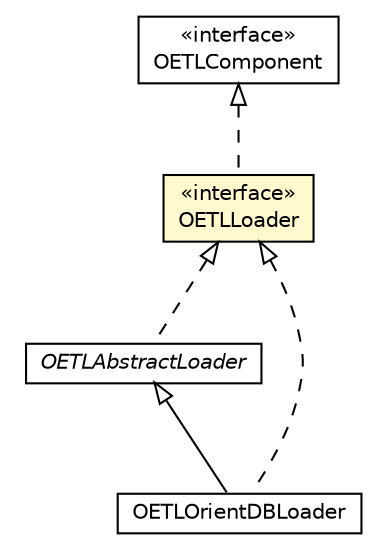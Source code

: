 #!/usr/local/bin/dot
#
# Class diagram 
# Generated by UMLGraph version R5_6-24-gf6e263 (http://www.umlgraph.org/)
#

digraph G {
	edge [fontname="Helvetica",fontsize=10,labelfontname="Helvetica",labelfontsize=10];
	node [fontname="Helvetica",fontsize=10,shape=plaintext];
	nodesep=0.25;
	ranksep=0.5;
	// com.orientechnologies.orient.etl.OETLComponent
	c3122836 [label=<<table title="com.orientechnologies.orient.etl.OETLComponent" border="0" cellborder="1" cellspacing="0" cellpadding="2" port="p" href="../OETLComponent.html">
		<tr><td><table border="0" cellspacing="0" cellpadding="1">
<tr><td align="center" balign="center"> &#171;interface&#187; </td></tr>
<tr><td align="center" balign="center"> OETLComponent </td></tr>
		</table></td></tr>
		</table>>, URL="../OETLComponent.html", fontname="Helvetica", fontcolor="black", fontsize=10.0];
	// com.orientechnologies.orient.etl.loader.OETLAbstractLoader
	c3122861 [label=<<table title="com.orientechnologies.orient.etl.loader.OETLAbstractLoader" border="0" cellborder="1" cellspacing="0" cellpadding="2" port="p" href="./OETLAbstractLoader.html">
		<tr><td><table border="0" cellspacing="0" cellpadding="1">
<tr><td align="center" balign="center"><font face="Helvetica-Oblique"> OETLAbstractLoader </font></td></tr>
		</table></td></tr>
		</table>>, URL="./OETLAbstractLoader.html", fontname="Helvetica", fontcolor="black", fontsize=10.0];
	// com.orientechnologies.orient.etl.loader.OETLLoader
	c3122862 [label=<<table title="com.orientechnologies.orient.etl.loader.OETLLoader" border="0" cellborder="1" cellspacing="0" cellpadding="2" port="p" bgcolor="lemonChiffon" href="./OETLLoader.html">
		<tr><td><table border="0" cellspacing="0" cellpadding="1">
<tr><td align="center" balign="center"> &#171;interface&#187; </td></tr>
<tr><td align="center" balign="center"> OETLLoader </td></tr>
		</table></td></tr>
		</table>>, URL="./OETLLoader.html", fontname="Helvetica", fontcolor="black", fontsize=10.0];
	// com.orientechnologies.orient.etl.loader.OETLOrientDBLoader
	c3122863 [label=<<table title="com.orientechnologies.orient.etl.loader.OETLOrientDBLoader" border="0" cellborder="1" cellspacing="0" cellpadding="2" port="p" href="./OETLOrientDBLoader.html">
		<tr><td><table border="0" cellspacing="0" cellpadding="1">
<tr><td align="center" balign="center"> OETLOrientDBLoader </td></tr>
		</table></td></tr>
		</table>>, URL="./OETLOrientDBLoader.html", fontname="Helvetica", fontcolor="black", fontsize=10.0];
	//com.orientechnologies.orient.etl.loader.OETLAbstractLoader implements com.orientechnologies.orient.etl.loader.OETLLoader
	c3122862:p -> c3122861:p [dir=back,arrowtail=empty,style=dashed];
	//com.orientechnologies.orient.etl.loader.OETLLoader implements com.orientechnologies.orient.etl.OETLComponent
	c3122836:p -> c3122862:p [dir=back,arrowtail=empty,style=dashed];
	//com.orientechnologies.orient.etl.loader.OETLOrientDBLoader extends com.orientechnologies.orient.etl.loader.OETLAbstractLoader
	c3122861:p -> c3122863:p [dir=back,arrowtail=empty];
	//com.orientechnologies.orient.etl.loader.OETLOrientDBLoader implements com.orientechnologies.orient.etl.loader.OETLLoader
	c3122862:p -> c3122863:p [dir=back,arrowtail=empty,style=dashed];
}

